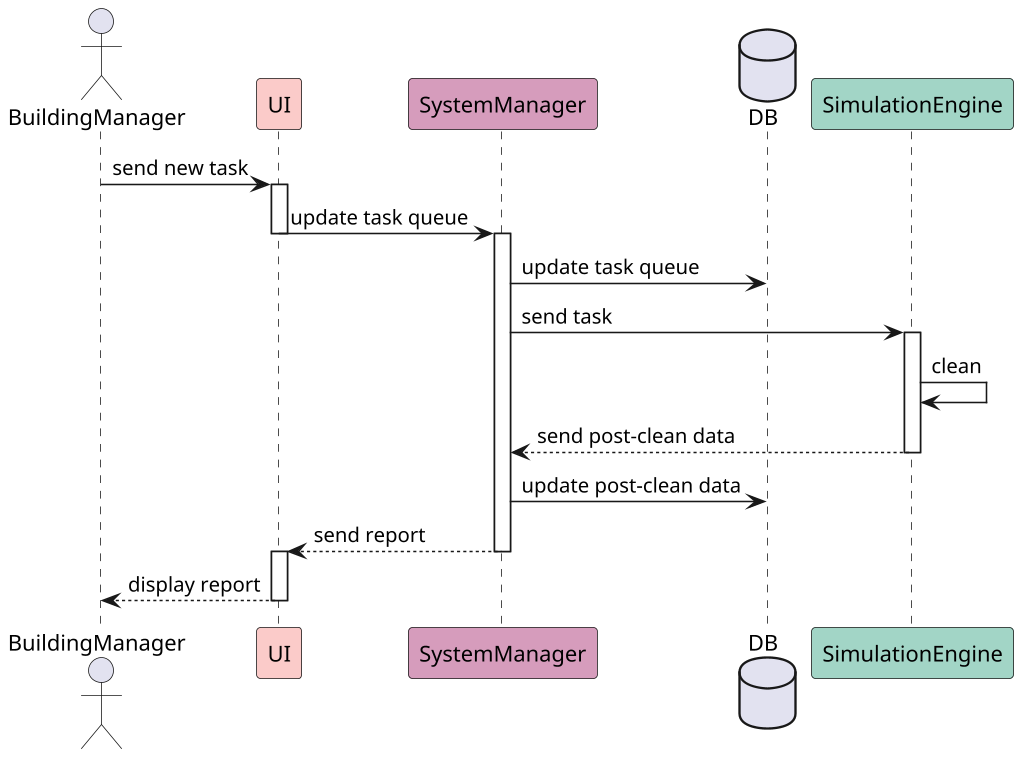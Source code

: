 @startuml 1
skinparam dpi 150
' skinparam DefaultFontName Courier
actor BuildingManager
participant UI #FBCBC9
participant SystemManager #d69cbc
database DB
participant SimulationEngine #a2d5c6


BuildingManager -> UI : send new task
activate UI
UI -> SystemManager : update task queue
deactivate UI
activate SystemManager
SystemManager -> DB : update task queue
SystemManager -> SimulationEngine : send task
activate SimulationEngine
SimulationEngine -> SimulationEngine : clean
SimulationEngine --> SystemManager : send post-clean data
deactivate SimulationEngine
SystemManager -> DB : update post-clean data
SystemManager --> UI : send report
deactivate SystemManager
activate UI
UI --> BuildingManager : display report
deactivate UI

@enduml
